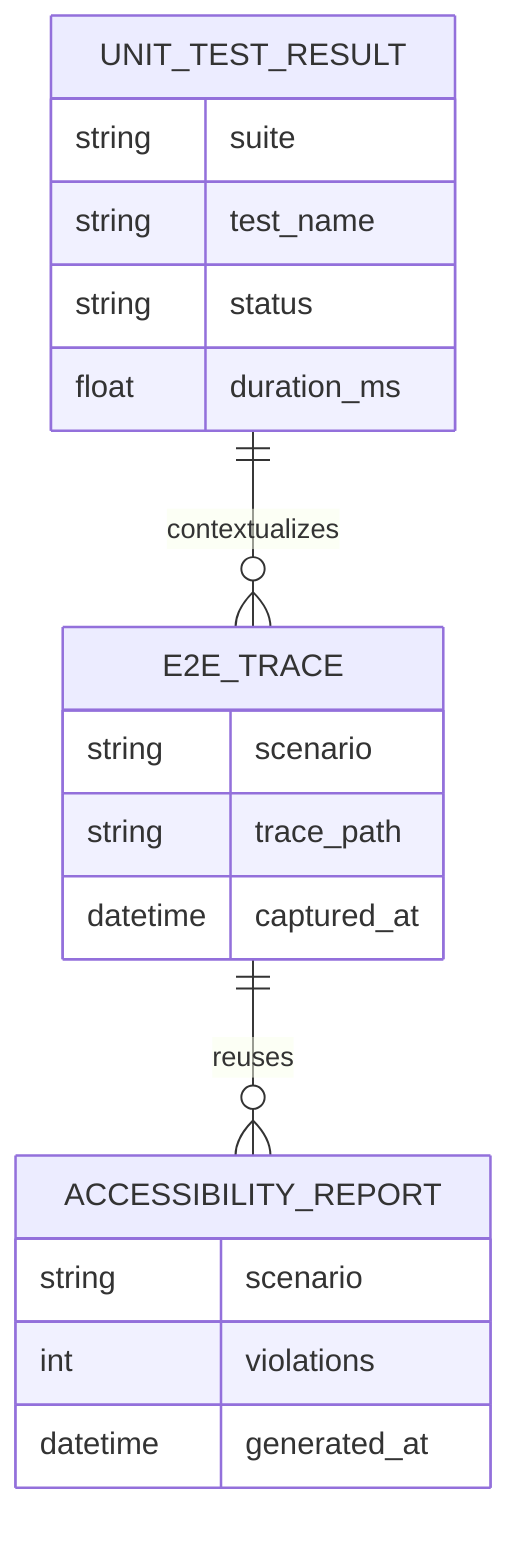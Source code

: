 erDiagram
    UNIT_TEST_RESULT {
        string suite
        string test_name
        string status
        float duration_ms
    }
    E2E_TRACE {
        string scenario
        string trace_path
        datetime captured_at
    }
    ACCESSIBILITY_REPORT {
        string scenario
        int violations
        datetime generated_at
    }
    UNIT_TEST_RESULT ||--o{ E2E_TRACE : contextualizes
    E2E_TRACE ||--o{ ACCESSIBILITY_REPORT : reuses